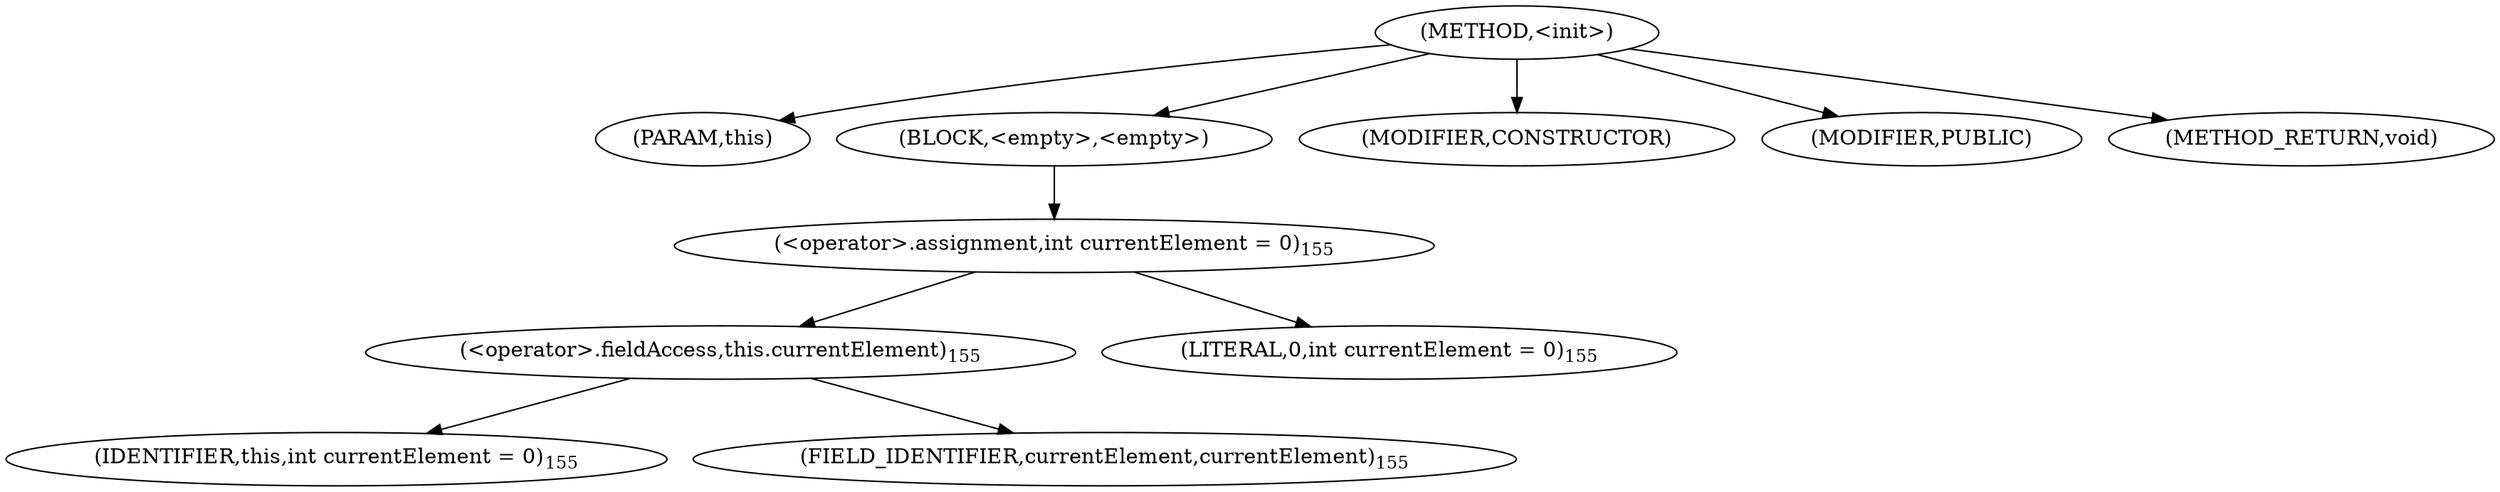 digraph "&lt;init&gt;" {  
"250" [label = <(METHOD,&lt;init&gt;)> ]
"251" [label = <(PARAM,this)> ]
"252" [label = <(BLOCK,&lt;empty&gt;,&lt;empty&gt;)> ]
"253" [label = <(&lt;operator&gt;.assignment,int currentElement = 0)<SUB>155</SUB>> ]
"254" [label = <(&lt;operator&gt;.fieldAccess,this.currentElement)<SUB>155</SUB>> ]
"255" [label = <(IDENTIFIER,this,int currentElement = 0)<SUB>155</SUB>> ]
"256" [label = <(FIELD_IDENTIFIER,currentElement,currentElement)<SUB>155</SUB>> ]
"257" [label = <(LITERAL,0,int currentElement = 0)<SUB>155</SUB>> ]
"258" [label = <(MODIFIER,CONSTRUCTOR)> ]
"259" [label = <(MODIFIER,PUBLIC)> ]
"260" [label = <(METHOD_RETURN,void)> ]
  "250" -> "251" 
  "250" -> "252" 
  "250" -> "258" 
  "250" -> "259" 
  "250" -> "260" 
  "252" -> "253" 
  "253" -> "254" 
  "253" -> "257" 
  "254" -> "255" 
  "254" -> "256" 
}
